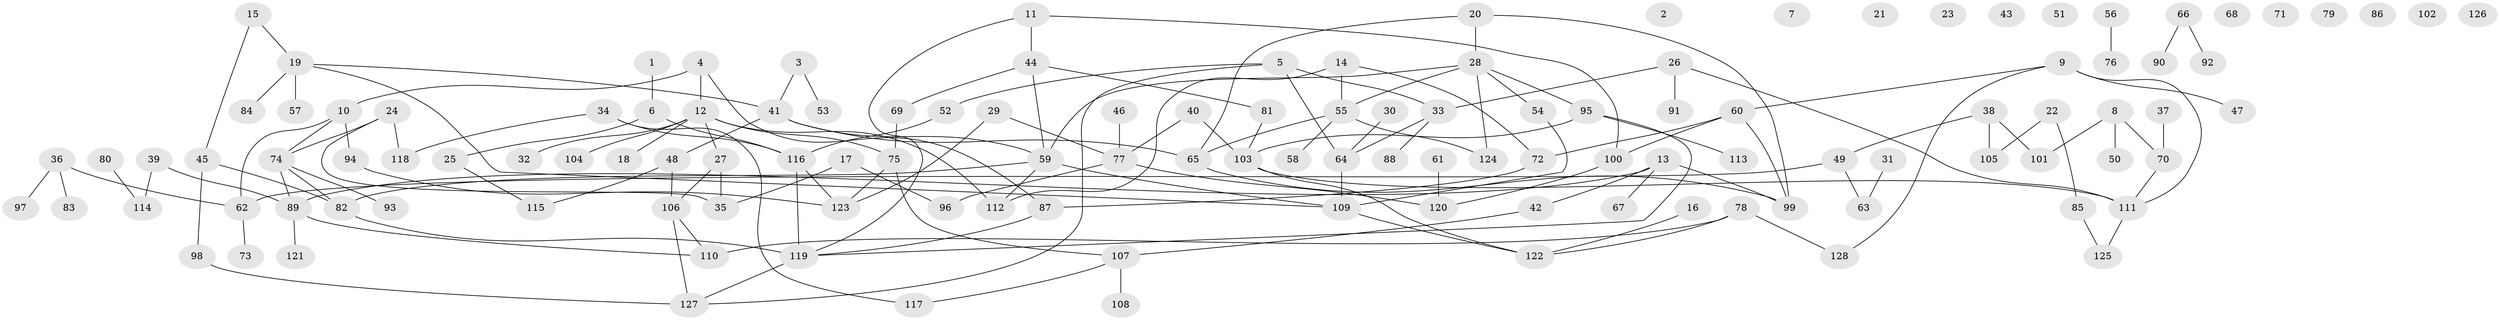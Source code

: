 // Generated by graph-tools (version 1.1) at 2025/13/03/09/25 04:13:01]
// undirected, 128 vertices, 155 edges
graph export_dot {
graph [start="1"]
  node [color=gray90,style=filled];
  1;
  2;
  3;
  4;
  5;
  6;
  7;
  8;
  9;
  10;
  11;
  12;
  13;
  14;
  15;
  16;
  17;
  18;
  19;
  20;
  21;
  22;
  23;
  24;
  25;
  26;
  27;
  28;
  29;
  30;
  31;
  32;
  33;
  34;
  35;
  36;
  37;
  38;
  39;
  40;
  41;
  42;
  43;
  44;
  45;
  46;
  47;
  48;
  49;
  50;
  51;
  52;
  53;
  54;
  55;
  56;
  57;
  58;
  59;
  60;
  61;
  62;
  63;
  64;
  65;
  66;
  67;
  68;
  69;
  70;
  71;
  72;
  73;
  74;
  75;
  76;
  77;
  78;
  79;
  80;
  81;
  82;
  83;
  84;
  85;
  86;
  87;
  88;
  89;
  90;
  91;
  92;
  93;
  94;
  95;
  96;
  97;
  98;
  99;
  100;
  101;
  102;
  103;
  104;
  105;
  106;
  107;
  108;
  109;
  110;
  111;
  112;
  113;
  114;
  115;
  116;
  117;
  118;
  119;
  120;
  121;
  122;
  123;
  124;
  125;
  126;
  127;
  128;
  1 -- 6;
  3 -- 41;
  3 -- 53;
  4 -- 10;
  4 -- 12;
  4 -- 87;
  5 -- 33;
  5 -- 52;
  5 -- 64;
  5 -- 127;
  6 -- 25;
  6 -- 116;
  8 -- 50;
  8 -- 70;
  8 -- 101;
  9 -- 47;
  9 -- 60;
  9 -- 111;
  9 -- 128;
  10 -- 62;
  10 -- 74;
  10 -- 94;
  11 -- 44;
  11 -- 100;
  11 -- 119;
  12 -- 18;
  12 -- 27;
  12 -- 32;
  12 -- 75;
  12 -- 104;
  12 -- 112;
  13 -- 42;
  13 -- 67;
  13 -- 89;
  13 -- 99;
  14 -- 55;
  14 -- 72;
  14 -- 112;
  15 -- 19;
  15 -- 45;
  16 -- 122;
  17 -- 35;
  17 -- 96;
  19 -- 41;
  19 -- 57;
  19 -- 84;
  19 -- 109;
  20 -- 28;
  20 -- 65;
  20 -- 99;
  22 -- 85;
  22 -- 105;
  24 -- 35;
  24 -- 74;
  24 -- 118;
  25 -- 115;
  26 -- 33;
  26 -- 91;
  26 -- 111;
  27 -- 35;
  27 -- 106;
  28 -- 54;
  28 -- 55;
  28 -- 59;
  28 -- 95;
  28 -- 124;
  29 -- 77;
  29 -- 123;
  30 -- 64;
  31 -- 63;
  33 -- 64;
  33 -- 88;
  34 -- 116;
  34 -- 117;
  34 -- 118;
  36 -- 62;
  36 -- 83;
  36 -- 97;
  37 -- 70;
  38 -- 49;
  38 -- 101;
  38 -- 105;
  39 -- 89;
  39 -- 114;
  40 -- 77;
  40 -- 103;
  41 -- 48;
  41 -- 59;
  41 -- 65;
  42 -- 107;
  44 -- 59;
  44 -- 69;
  44 -- 81;
  45 -- 82;
  45 -- 98;
  46 -- 77;
  48 -- 106;
  48 -- 115;
  49 -- 62;
  49 -- 63;
  52 -- 116;
  54 -- 109;
  55 -- 58;
  55 -- 65;
  55 -- 124;
  56 -- 76;
  59 -- 82;
  59 -- 109;
  59 -- 112;
  60 -- 72;
  60 -- 99;
  60 -- 100;
  61 -- 120;
  62 -- 73;
  64 -- 109;
  65 -- 99;
  66 -- 90;
  66 -- 92;
  69 -- 75;
  70 -- 111;
  72 -- 87;
  74 -- 82;
  74 -- 89;
  74 -- 93;
  75 -- 107;
  75 -- 123;
  77 -- 96;
  77 -- 120;
  78 -- 110;
  78 -- 122;
  78 -- 128;
  80 -- 114;
  81 -- 103;
  82 -- 119;
  85 -- 125;
  87 -- 119;
  89 -- 110;
  89 -- 121;
  94 -- 123;
  95 -- 103;
  95 -- 113;
  95 -- 119;
  98 -- 127;
  100 -- 120;
  103 -- 111;
  103 -- 122;
  106 -- 110;
  106 -- 127;
  107 -- 108;
  107 -- 117;
  109 -- 122;
  111 -- 125;
  116 -- 119;
  116 -- 123;
  119 -- 127;
}
